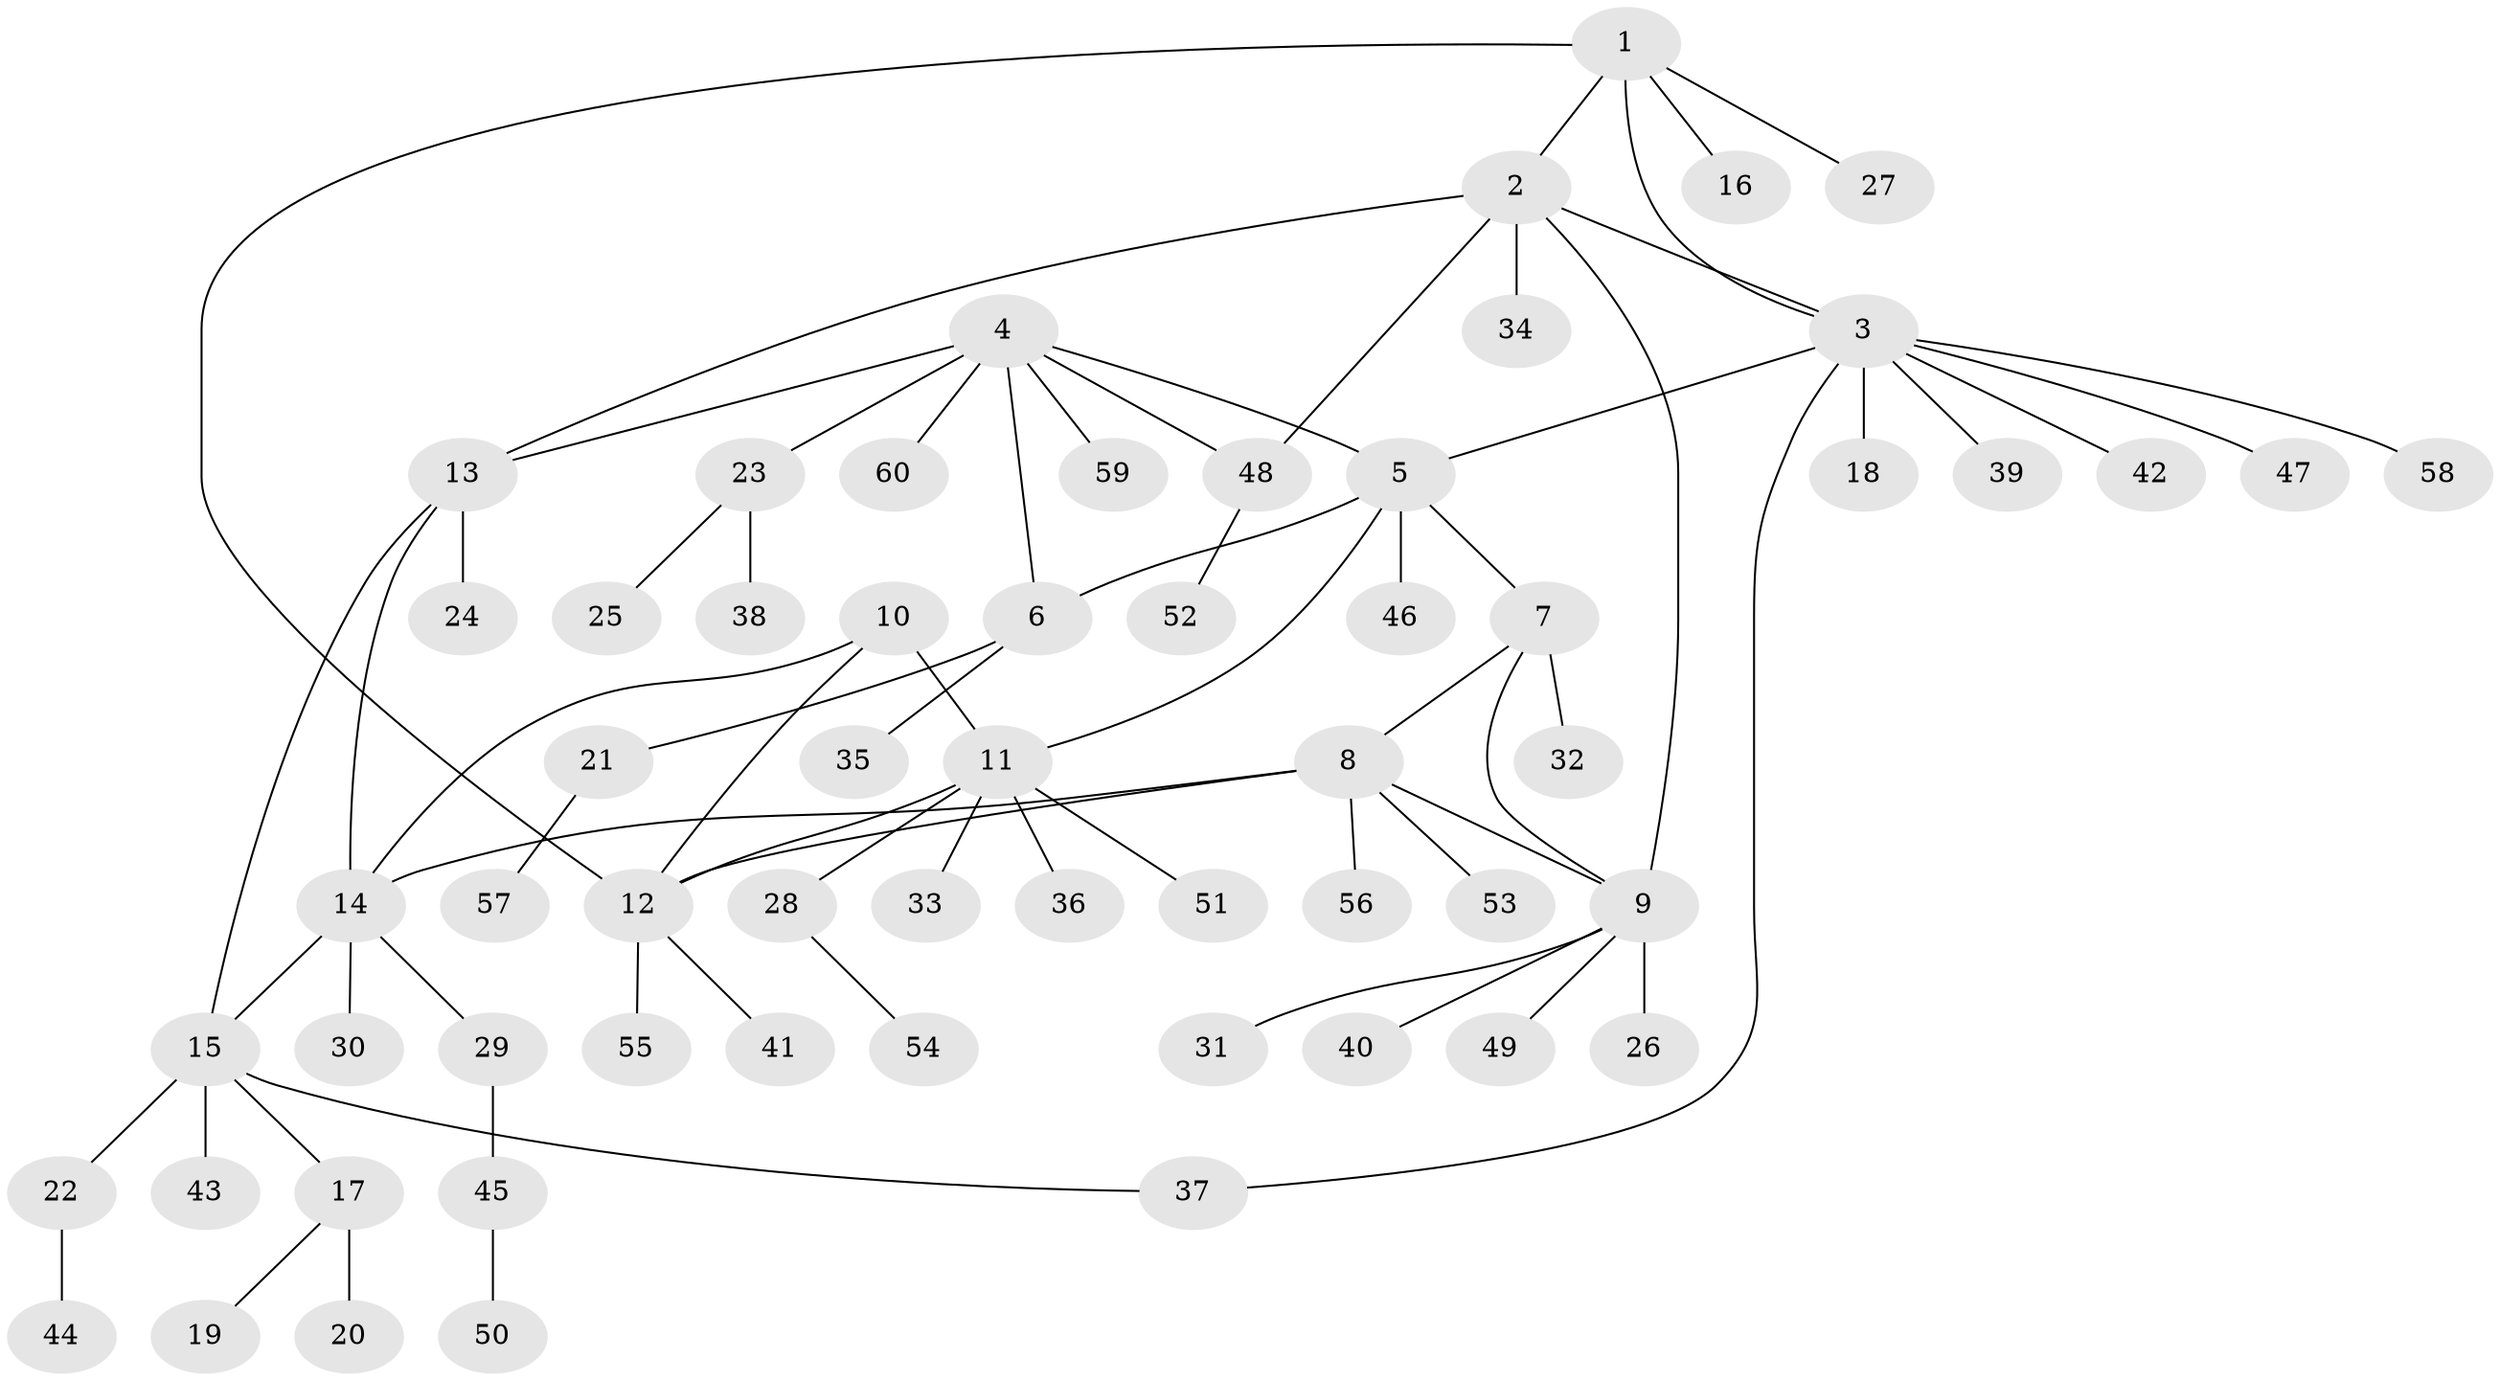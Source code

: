 // coarse degree distribution, {4: 0.022727272727272728, 6: 0.06818181818181818, 8: 0.022727272727272728, 9: 0.022727272727272728, 5: 0.045454545454545456, 3: 0.06818181818181818, 10: 0.022727272727272728, 7: 0.022727272727272728, 1: 0.6136363636363636, 2: 0.09090909090909091}
// Generated by graph-tools (version 1.1) at 2025/52/02/27/25 19:52:17]
// undirected, 60 vertices, 72 edges
graph export_dot {
graph [start="1"]
  node [color=gray90,style=filled];
  1;
  2;
  3;
  4;
  5;
  6;
  7;
  8;
  9;
  10;
  11;
  12;
  13;
  14;
  15;
  16;
  17;
  18;
  19;
  20;
  21;
  22;
  23;
  24;
  25;
  26;
  27;
  28;
  29;
  30;
  31;
  32;
  33;
  34;
  35;
  36;
  37;
  38;
  39;
  40;
  41;
  42;
  43;
  44;
  45;
  46;
  47;
  48;
  49;
  50;
  51;
  52;
  53;
  54;
  55;
  56;
  57;
  58;
  59;
  60;
  1 -- 2;
  1 -- 3;
  1 -- 12;
  1 -- 16;
  1 -- 27;
  2 -- 3;
  2 -- 9;
  2 -- 13;
  2 -- 34;
  2 -- 48;
  3 -- 5;
  3 -- 18;
  3 -- 37;
  3 -- 39;
  3 -- 42;
  3 -- 47;
  3 -- 58;
  4 -- 5;
  4 -- 6;
  4 -- 13;
  4 -- 23;
  4 -- 48;
  4 -- 59;
  4 -- 60;
  5 -- 6;
  5 -- 7;
  5 -- 11;
  5 -- 46;
  6 -- 21;
  6 -- 35;
  7 -- 8;
  7 -- 9;
  7 -- 32;
  8 -- 9;
  8 -- 12;
  8 -- 14;
  8 -- 53;
  8 -- 56;
  9 -- 26;
  9 -- 31;
  9 -- 40;
  9 -- 49;
  10 -- 11;
  10 -- 12;
  10 -- 14;
  11 -- 12;
  11 -- 28;
  11 -- 33;
  11 -- 36;
  11 -- 51;
  12 -- 41;
  12 -- 55;
  13 -- 14;
  13 -- 15;
  13 -- 24;
  14 -- 15;
  14 -- 29;
  14 -- 30;
  15 -- 17;
  15 -- 22;
  15 -- 37;
  15 -- 43;
  17 -- 19;
  17 -- 20;
  21 -- 57;
  22 -- 44;
  23 -- 25;
  23 -- 38;
  28 -- 54;
  29 -- 45;
  45 -- 50;
  48 -- 52;
}
